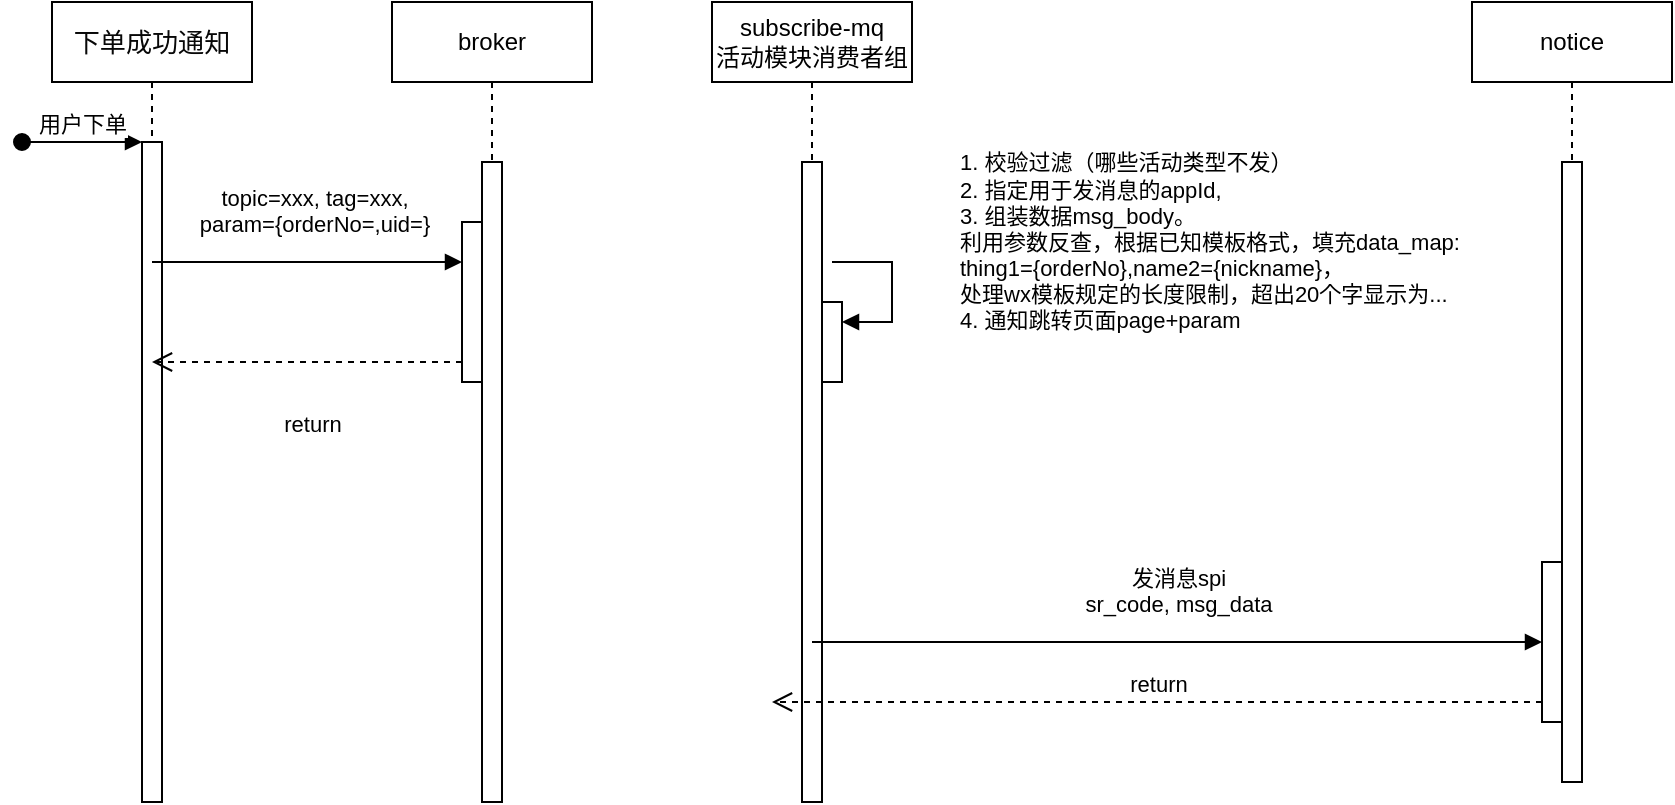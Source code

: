 <mxfile version="21.6.6" type="github">
  <diagram name="Page-1" id="2YBvvXClWsGukQMizWep">
    <mxGraphModel dx="1242" dy="706" grid="1" gridSize="10" guides="1" tooltips="1" connect="1" arrows="1" fold="1" page="1" pageScale="1" pageWidth="850" pageHeight="1100" math="0" shadow="0">
      <root>
        <mxCell id="0" />
        <mxCell id="1" parent="0" />
        <mxCell id="aM9ryv3xv72pqoxQDRHE-1" value="&lt;div style=&quot;background-color: rgb(255, 255, 255); color: rgb(8, 8, 8); font-family: Menlo-Regular, monospace; font-size: 9.8pt;&quot;&gt;下单成功通知&lt;br&gt;&lt;/div&gt;" style="shape=umlLifeline;perimeter=lifelinePerimeter;whiteSpace=wrap;html=1;container=0;dropTarget=0;collapsible=0;recursiveResize=0;outlineConnect=0;portConstraint=eastwest;newEdgeStyle={&quot;edgeStyle&quot;:&quot;elbowEdgeStyle&quot;,&quot;elbow&quot;:&quot;vertical&quot;,&quot;curved&quot;:0,&quot;rounded&quot;:0};" parent="1" vertex="1">
          <mxGeometry x="40" y="40" width="100" height="400" as="geometry" />
        </mxCell>
        <mxCell id="aM9ryv3xv72pqoxQDRHE-2" value="" style="html=1;points=[];perimeter=orthogonalPerimeter;outlineConnect=0;targetShapes=umlLifeline;portConstraint=eastwest;newEdgeStyle={&quot;edgeStyle&quot;:&quot;elbowEdgeStyle&quot;,&quot;elbow&quot;:&quot;vertical&quot;,&quot;curved&quot;:0,&quot;rounded&quot;:0};" parent="aM9ryv3xv72pqoxQDRHE-1" vertex="1">
          <mxGeometry x="45" y="70" width="10" height="330" as="geometry" />
        </mxCell>
        <mxCell id="aM9ryv3xv72pqoxQDRHE-3" value="用户下单" style="html=1;verticalAlign=bottom;startArrow=oval;endArrow=block;startSize=8;edgeStyle=elbowEdgeStyle;elbow=vertical;curved=0;rounded=0;" parent="aM9ryv3xv72pqoxQDRHE-1" target="aM9ryv3xv72pqoxQDRHE-2" edge="1">
          <mxGeometry relative="1" as="geometry">
            <mxPoint x="-15" y="70" as="sourcePoint" />
          </mxGeometry>
        </mxCell>
        <mxCell id="aM9ryv3xv72pqoxQDRHE-5" value="subscribe-mq&lt;br&gt;活动模块消费者组" style="shape=umlLifeline;perimeter=lifelinePerimeter;whiteSpace=wrap;html=1;container=0;dropTarget=0;collapsible=0;recursiveResize=0;outlineConnect=0;portConstraint=eastwest;newEdgeStyle={&quot;edgeStyle&quot;:&quot;elbowEdgeStyle&quot;,&quot;elbow&quot;:&quot;vertical&quot;,&quot;curved&quot;:0,&quot;rounded&quot;:0};" parent="1" vertex="1">
          <mxGeometry x="370" y="40" width="100" height="400" as="geometry" />
        </mxCell>
        <mxCell id="aM9ryv3xv72pqoxQDRHE-6" value="" style="html=1;points=[];perimeter=orthogonalPerimeter;outlineConnect=0;targetShapes=umlLifeline;portConstraint=eastwest;newEdgeStyle={&quot;edgeStyle&quot;:&quot;elbowEdgeStyle&quot;,&quot;elbow&quot;:&quot;vertical&quot;,&quot;curved&quot;:0,&quot;rounded&quot;:0};" parent="aM9ryv3xv72pqoxQDRHE-5" vertex="1">
          <mxGeometry x="45" y="80" width="10" height="320" as="geometry" />
        </mxCell>
        <mxCell id="gyNTy8IUgfwNoTlgnFIe-4" value="" style="html=1;points=[];perimeter=orthogonalPerimeter;outlineConnect=0;targetShapes=umlLifeline;portConstraint=eastwest;newEdgeStyle={&quot;edgeStyle&quot;:&quot;elbowEdgeStyle&quot;,&quot;elbow&quot;:&quot;vertical&quot;,&quot;curved&quot;:0,&quot;rounded&quot;:0};" vertex="1" parent="aM9ryv3xv72pqoxQDRHE-5">
          <mxGeometry x="55" y="150" width="10" height="40" as="geometry" />
        </mxCell>
        <mxCell id="gyNTy8IUgfwNoTlgnFIe-5" value="1. 校验过滤（哪些活动类型不发）&lt;br&gt;2. 指定用于发消息的appId,&lt;br&gt;3. 组装数据msg_body。&lt;br&gt;利用参数反查，根据已知模板格式，填充data_map: &lt;br&gt;thing1={orderNo},name2={nickname}，&lt;br&gt;处理wx模板规定的长度限制，超出20个字显示为...&lt;br&gt;4. 通知跳转页面page+param" style="html=1;align=left;spacingLeft=2;endArrow=block;rounded=0;edgeStyle=orthogonalEdgeStyle;curved=0;rounded=0;" edge="1" target="gyNTy8IUgfwNoTlgnFIe-4" parent="aM9ryv3xv72pqoxQDRHE-5">
          <mxGeometry x="-0.294" y="32" relative="1" as="geometry">
            <mxPoint x="60" y="130" as="sourcePoint" />
            <Array as="points">
              <mxPoint x="90" y="160" />
            </Array>
            <mxPoint x="-2" y="-10" as="offset" />
          </mxGeometry>
        </mxCell>
        <mxCell id="gyNTy8IUgfwNoTlgnFIe-2" value="notice" style="shape=umlLifeline;perimeter=lifelinePerimeter;whiteSpace=wrap;html=1;container=0;dropTarget=0;collapsible=0;recursiveResize=0;outlineConnect=0;portConstraint=eastwest;newEdgeStyle={&quot;edgeStyle&quot;:&quot;elbowEdgeStyle&quot;,&quot;elbow&quot;:&quot;vertical&quot;,&quot;curved&quot;:0,&quot;rounded&quot;:0};" vertex="1" parent="1">
          <mxGeometry x="750" y="40" width="100" height="390" as="geometry" />
        </mxCell>
        <mxCell id="gyNTy8IUgfwNoTlgnFIe-3" value="" style="html=1;points=[];perimeter=orthogonalPerimeter;outlineConnect=0;targetShapes=umlLifeline;portConstraint=eastwest;newEdgeStyle={&quot;edgeStyle&quot;:&quot;elbowEdgeStyle&quot;,&quot;elbow&quot;:&quot;vertical&quot;,&quot;curved&quot;:0,&quot;rounded&quot;:0};" vertex="1" parent="gyNTy8IUgfwNoTlgnFIe-2">
          <mxGeometry x="45" y="80" width="10" height="310" as="geometry" />
        </mxCell>
        <mxCell id="gyNTy8IUgfwNoTlgnFIe-6" value="" style="html=1;points=[];perimeter=orthogonalPerimeter;outlineConnect=0;targetShapes=umlLifeline;portConstraint=eastwest;newEdgeStyle={&quot;edgeStyle&quot;:&quot;elbowEdgeStyle&quot;,&quot;elbow&quot;:&quot;vertical&quot;,&quot;curved&quot;:0,&quot;rounded&quot;:0};" vertex="1" parent="gyNTy8IUgfwNoTlgnFIe-2">
          <mxGeometry x="35" y="280" width="10" height="80" as="geometry" />
        </mxCell>
        <mxCell id="gyNTy8IUgfwNoTlgnFIe-7" value="发消息spi&lt;br&gt;sr_code, msg_data" style="html=1;verticalAlign=bottom;endArrow=block;edgeStyle=elbowEdgeStyle;elbow=vertical;curved=0;rounded=0;" edge="1" target="gyNTy8IUgfwNoTlgnFIe-6" parent="1" source="aM9ryv3xv72pqoxQDRHE-5">
          <mxGeometry y="10" relative="1" as="geometry">
            <mxPoint x="270" y="250" as="sourcePoint" />
            <mxPoint as="offset" />
          </mxGeometry>
        </mxCell>
        <mxCell id="gyNTy8IUgfwNoTlgnFIe-8" value="return" style="html=1;verticalAlign=bottom;endArrow=open;dashed=1;endSize=8;edgeStyle=elbowEdgeStyle;elbow=vertical;curved=0;rounded=0;" edge="1" source="gyNTy8IUgfwNoTlgnFIe-6" parent="1">
          <mxGeometry relative="1" as="geometry">
            <mxPoint x="400" y="390" as="targetPoint" />
            <mxPoint x="435" y="390" as="sourcePoint" />
          </mxGeometry>
        </mxCell>
        <mxCell id="gyNTy8IUgfwNoTlgnFIe-9" value="broker" style="shape=umlLifeline;perimeter=lifelinePerimeter;whiteSpace=wrap;html=1;container=0;dropTarget=0;collapsible=0;recursiveResize=0;outlineConnect=0;portConstraint=eastwest;newEdgeStyle={&quot;edgeStyle&quot;:&quot;elbowEdgeStyle&quot;,&quot;elbow&quot;:&quot;vertical&quot;,&quot;curved&quot;:0,&quot;rounded&quot;:0};" vertex="1" parent="1">
          <mxGeometry x="210" y="40" width="100" height="400" as="geometry" />
        </mxCell>
        <mxCell id="gyNTy8IUgfwNoTlgnFIe-10" value="" style="html=1;points=[];perimeter=orthogonalPerimeter;outlineConnect=0;targetShapes=umlLifeline;portConstraint=eastwest;newEdgeStyle={&quot;edgeStyle&quot;:&quot;elbowEdgeStyle&quot;,&quot;elbow&quot;:&quot;vertical&quot;,&quot;curved&quot;:0,&quot;rounded&quot;:0};" vertex="1" parent="gyNTy8IUgfwNoTlgnFIe-9">
          <mxGeometry x="45" y="80" width="10" height="320" as="geometry" />
        </mxCell>
        <mxCell id="gyNTy8IUgfwNoTlgnFIe-13" value="" style="html=1;points=[];perimeter=orthogonalPerimeter;outlineConnect=0;targetShapes=umlLifeline;portConstraint=eastwest;newEdgeStyle={&quot;edgeStyle&quot;:&quot;elbowEdgeStyle&quot;,&quot;elbow&quot;:&quot;vertical&quot;,&quot;curved&quot;:0,&quot;rounded&quot;:0};" vertex="1" parent="gyNTy8IUgfwNoTlgnFIe-9">
          <mxGeometry x="35" y="110" width="10" height="80" as="geometry" />
        </mxCell>
        <mxCell id="gyNTy8IUgfwNoTlgnFIe-14" value="topic=xxx, tag=xxx, &lt;br&gt;param={orderNo=,uid=}" style="html=1;verticalAlign=bottom;endArrow=block;edgeStyle=elbowEdgeStyle;elbow=vertical;curved=0;rounded=0;" edge="1" target="gyNTy8IUgfwNoTlgnFIe-13" parent="1" source="aM9ryv3xv72pqoxQDRHE-1">
          <mxGeometry x="0.031" y="10" relative="1" as="geometry">
            <mxPoint x="215" y="150" as="sourcePoint" />
            <Array as="points">
              <mxPoint x="223" y="170" />
            </Array>
            <mxPoint x="1" as="offset" />
          </mxGeometry>
        </mxCell>
        <mxCell id="gyNTy8IUgfwNoTlgnFIe-15" value="return" style="html=1;verticalAlign=bottom;endArrow=open;dashed=1;endSize=8;edgeStyle=elbowEdgeStyle;elbow=vertical;curved=0;rounded=0;" edge="1" source="gyNTy8IUgfwNoTlgnFIe-13" parent="1" target="aM9ryv3xv72pqoxQDRHE-1">
          <mxGeometry x="-0.031" y="40" relative="1" as="geometry">
            <mxPoint x="180" y="290" as="targetPoint" />
            <Array as="points">
              <mxPoint x="220" y="220" />
            </Array>
            <mxPoint as="offset" />
          </mxGeometry>
        </mxCell>
      </root>
    </mxGraphModel>
  </diagram>
</mxfile>
